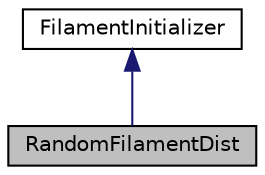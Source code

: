 digraph "RandomFilamentDist"
{
 // INTERACTIVE_SVG=YES
  edge [fontname="Helvetica",fontsize="10",labelfontname="Helvetica",labelfontsize="10"];
  node [fontname="Helvetica",fontsize="10",shape=record];
  Node2 [label="RandomFilamentDist",height=0.2,width=0.4,color="black", fillcolor="grey75", style="filled", fontcolor="black"];
  Node3 -> Node2 [dir="back",color="midnightblue",fontsize="10",style="solid",fontname="Helvetica"];
  Node3 [label="FilamentInitializer",height=0.2,width=0.4,color="black", fillcolor="white", style="filled",URL="$classFilamentInitializer.html",tooltip="An interface to initialize an initial configuration of Filaments in the SubSystem. "];
}
